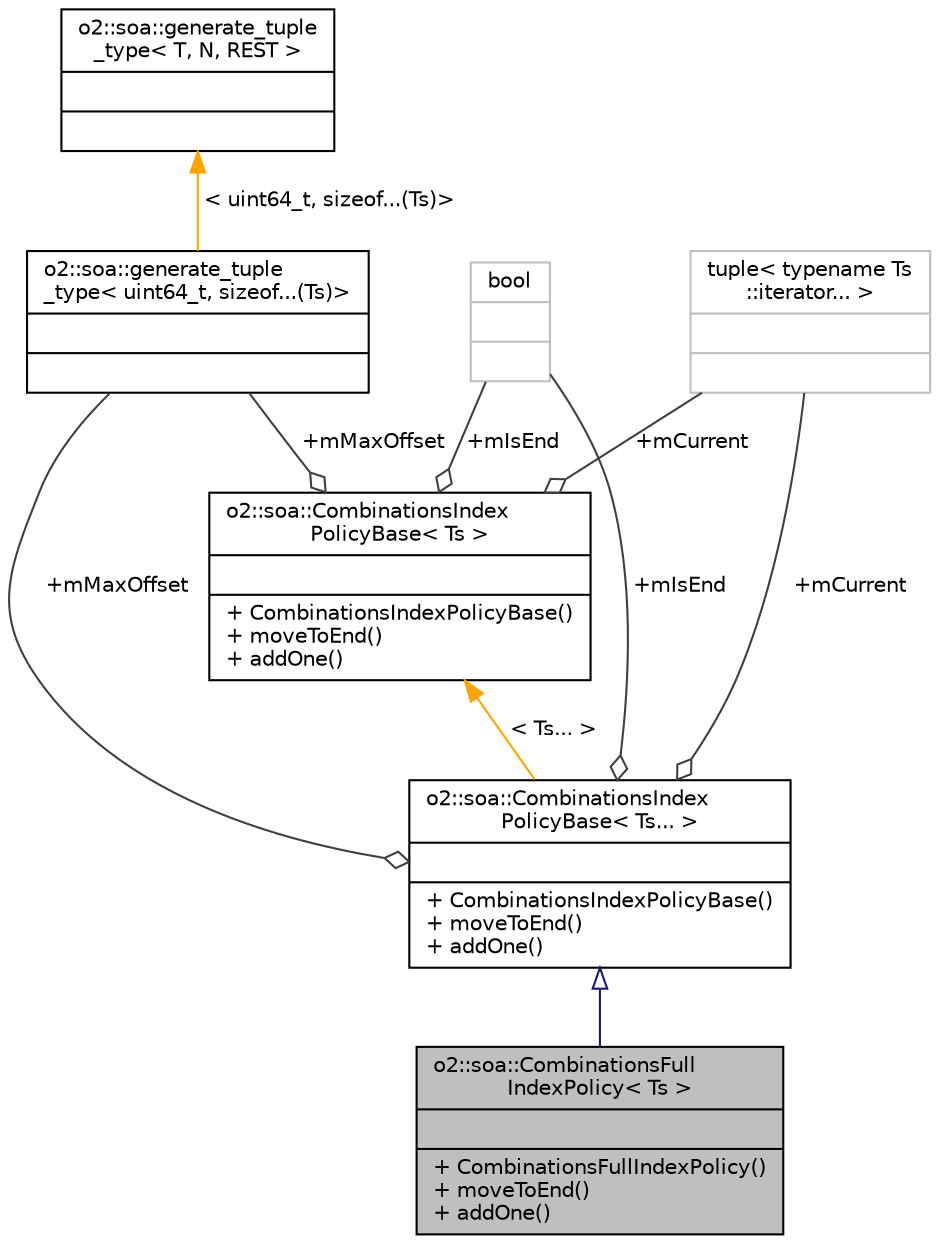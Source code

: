 digraph "o2::soa::CombinationsFullIndexPolicy&lt; Ts &gt;"
{
 // INTERACTIVE_SVG=YES
  bgcolor="transparent";
  edge [fontname="Helvetica",fontsize="10",labelfontname="Helvetica",labelfontsize="10"];
  node [fontname="Helvetica",fontsize="10",shape=record];
  Node3 [label="{o2::soa::CombinationsFull\lIndexPolicy\< Ts \>\n||+ CombinationsFullIndexPolicy()\l+ moveToEnd()\l+ addOne()\l}",height=0.2,width=0.4,color="black", fillcolor="grey75", style="filled", fontcolor="black"];
  Node4 -> Node3 [dir="back",color="midnightblue",fontsize="10",style="solid",arrowtail="onormal",fontname="Helvetica"];
  Node4 [label="{o2::soa::CombinationsIndex\lPolicyBase\< Ts... \>\n||+ CombinationsIndexPolicyBase()\l+ moveToEnd()\l+ addOne()\l}",height=0.2,width=0.4,color="black",URL="$de/dac/structo2_1_1soa_1_1CombinationsIndexPolicyBase.html"];
  Node5 -> Node4 [color="grey25",fontsize="10",style="solid",label=" +mMaxOffset" ,arrowhead="odiamond",fontname="Helvetica"];
  Node5 [label="{o2::soa::generate_tuple\l_type\< uint64_t, sizeof...(Ts)\>\n||}",height=0.2,width=0.4,color="black",URL="$d7/d86/structo2_1_1soa_1_1generate__tuple__type.html"];
  Node6 -> Node5 [dir="back",color="orange",fontsize="10",style="solid",label=" \< uint64_t, sizeof...(Ts)\>" ,fontname="Helvetica"];
  Node6 [label="{o2::soa::generate_tuple\l_type\< T, N, REST \>\n||}",height=0.2,width=0.4,color="black",URL="$d7/d86/structo2_1_1soa_1_1generate__tuple__type.html"];
  Node7 -> Node4 [color="grey25",fontsize="10",style="solid",label=" +mCurrent" ,arrowhead="odiamond",fontname="Helvetica"];
  Node7 [label="{tuple\< typename Ts\l::iterator... \>\n||}",height=0.2,width=0.4,color="grey75"];
  Node8 -> Node4 [color="grey25",fontsize="10",style="solid",label=" +mIsEnd" ,arrowhead="odiamond",fontname="Helvetica"];
  Node8 [label="{bool\n||}",height=0.2,width=0.4,color="grey75"];
  Node9 -> Node4 [dir="back",color="orange",fontsize="10",style="solid",label=" \< Ts... \>" ,fontname="Helvetica"];
  Node9 [label="{o2::soa::CombinationsIndex\lPolicyBase\< Ts \>\n||+ CombinationsIndexPolicyBase()\l+ moveToEnd()\l+ addOne()\l}",height=0.2,width=0.4,color="black",URL="$de/dac/structo2_1_1soa_1_1CombinationsIndexPolicyBase.html"];
  Node5 -> Node9 [color="grey25",fontsize="10",style="solid",label=" +mMaxOffset" ,arrowhead="odiamond",fontname="Helvetica"];
  Node7 -> Node9 [color="grey25",fontsize="10",style="solid",label=" +mCurrent" ,arrowhead="odiamond",fontname="Helvetica"];
  Node8 -> Node9 [color="grey25",fontsize="10",style="solid",label=" +mIsEnd" ,arrowhead="odiamond",fontname="Helvetica"];
}
